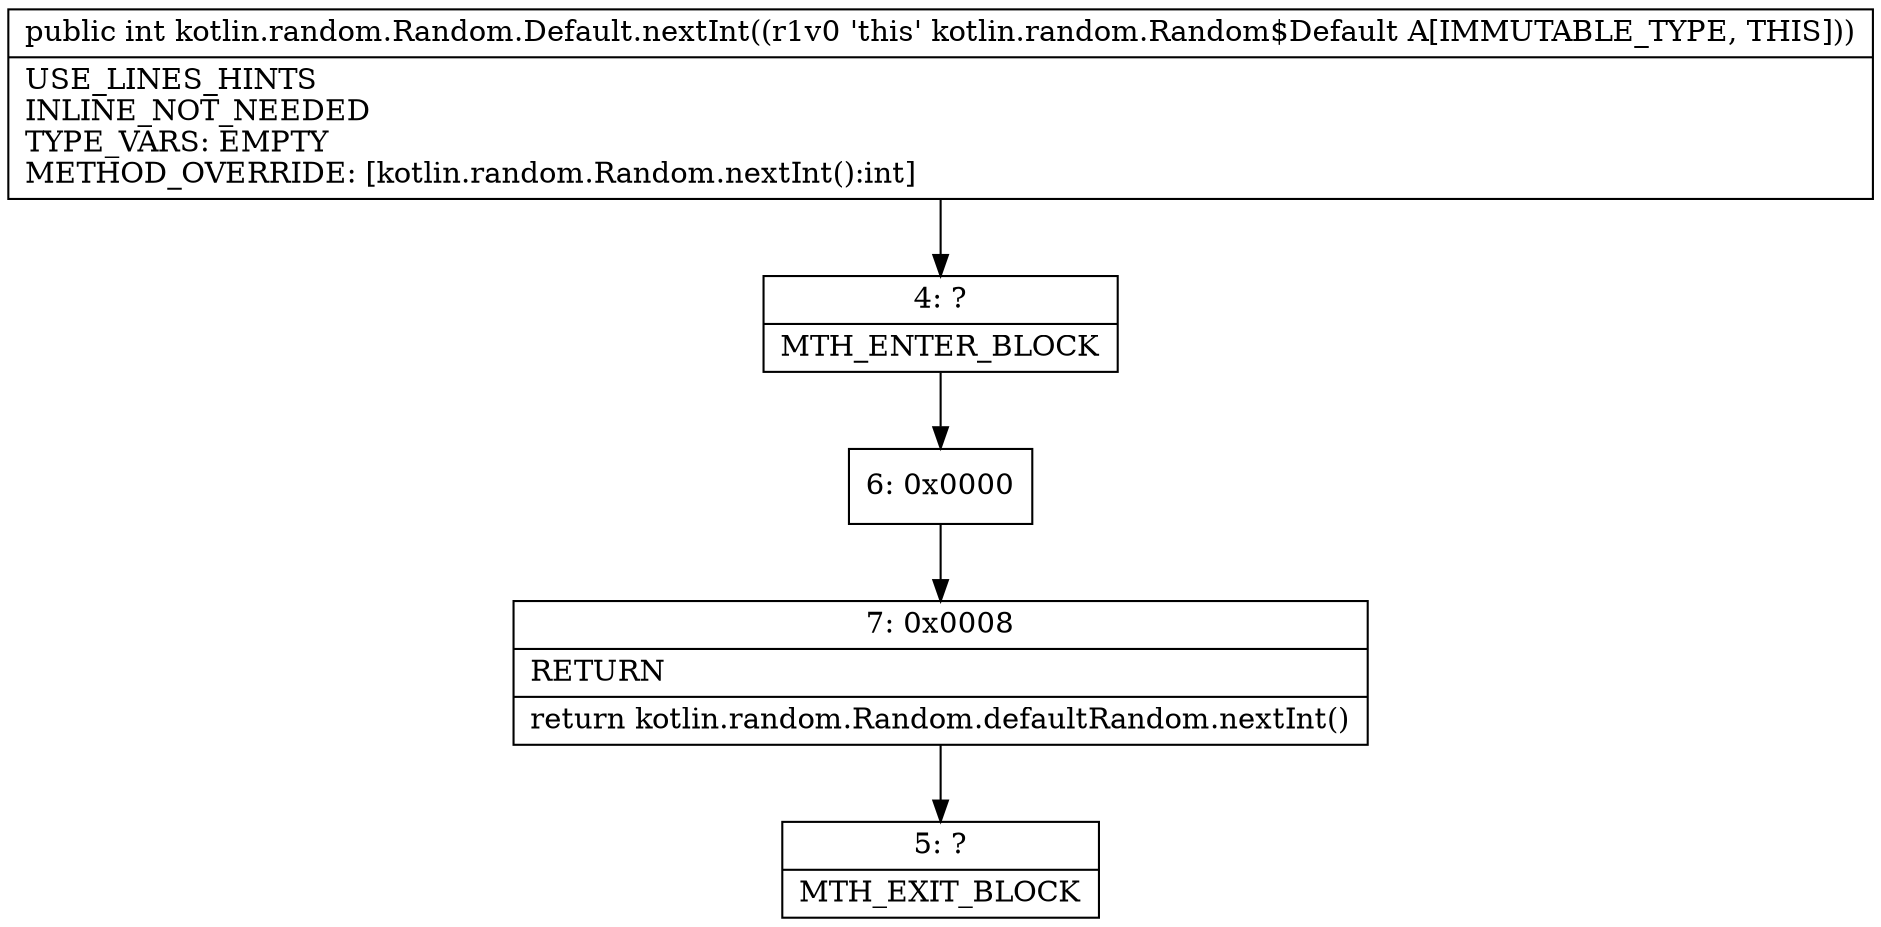 digraph "CFG forkotlin.random.Random.Default.nextInt()I" {
Node_4 [shape=record,label="{4\:\ ?|MTH_ENTER_BLOCK\l}"];
Node_6 [shape=record,label="{6\:\ 0x0000}"];
Node_7 [shape=record,label="{7\:\ 0x0008|RETURN\l|return kotlin.random.Random.defaultRandom.nextInt()\l}"];
Node_5 [shape=record,label="{5\:\ ?|MTH_EXIT_BLOCK\l}"];
MethodNode[shape=record,label="{public int kotlin.random.Random.Default.nextInt((r1v0 'this' kotlin.random.Random$Default A[IMMUTABLE_TYPE, THIS]))  | USE_LINES_HINTS\lINLINE_NOT_NEEDED\lTYPE_VARS: EMPTY\lMETHOD_OVERRIDE: [kotlin.random.Random.nextInt():int]\l}"];
MethodNode -> Node_4;Node_4 -> Node_6;
Node_6 -> Node_7;
Node_7 -> Node_5;
}

